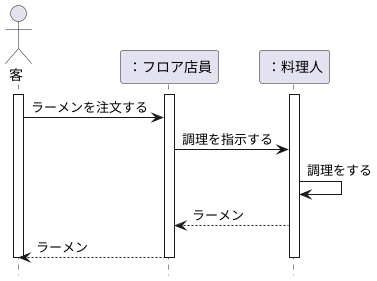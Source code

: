 @startuml
hide footbox

Actor 客 as a

participant "：フロア店員" as b
participant "：料理人" as c

activate a
activate b
activate c
a -> b :ラーメンを注文する
b -> c :調理を指示する
c -> c :調理をする
b <-- c :ラーメン
a <-- b :ラーメン
deactivate a
deactivate b
deactivate c
@enduml